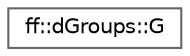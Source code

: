 digraph "类继承关系图"
{
 // LATEX_PDF_SIZE
  bgcolor="transparent";
  edge [fontname=Helvetica,fontsize=10,labelfontname=Helvetica,labelfontsize=10];
  node [fontname=Helvetica,fontsize=10,shape=box,height=0.2,width=0.4];
  rankdir="LR";
  Node0 [id="Node000000",label="ff::dGroups::G",height=0.2,width=0.4,color="grey40", fillcolor="white", style="filled",URL="$structff_1_1d_groups_1_1_g.html",tooltip=" "];
}
